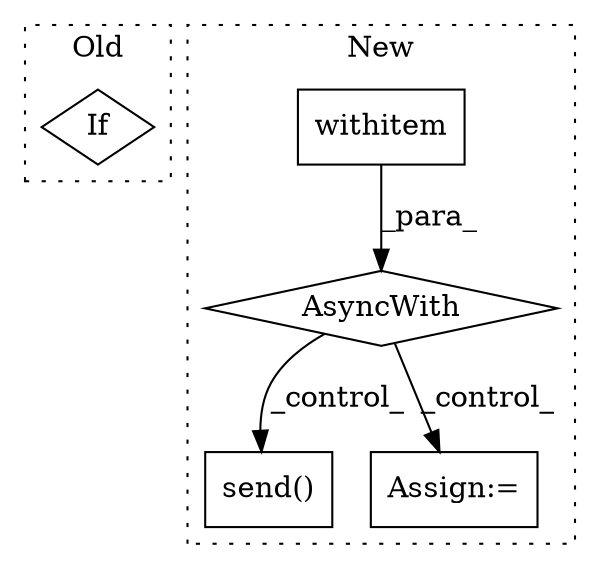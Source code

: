 digraph G {
subgraph cluster0 {
1 [label="If" a="96" s="898" l="3" shape="diamond"];
label = "Old";
style="dotted";
}
subgraph cluster1 {
2 [label="send()" a="75" s="3970,4015" l="21,1" shape="box"];
3 [label="withitem" a="49" s="3839" l="8" shape="box"];
4 [label="Assign:=" a="68" s="4098" l="4" shape="box"];
5 [label="AsyncWith" a="92" s="3828,3847" l="11,69" shape="diamond"];
label = "New";
style="dotted";
}
3 -> 5 [label="_para_"];
5 -> 2 [label="_control_"];
5 -> 4 [label="_control_"];
}